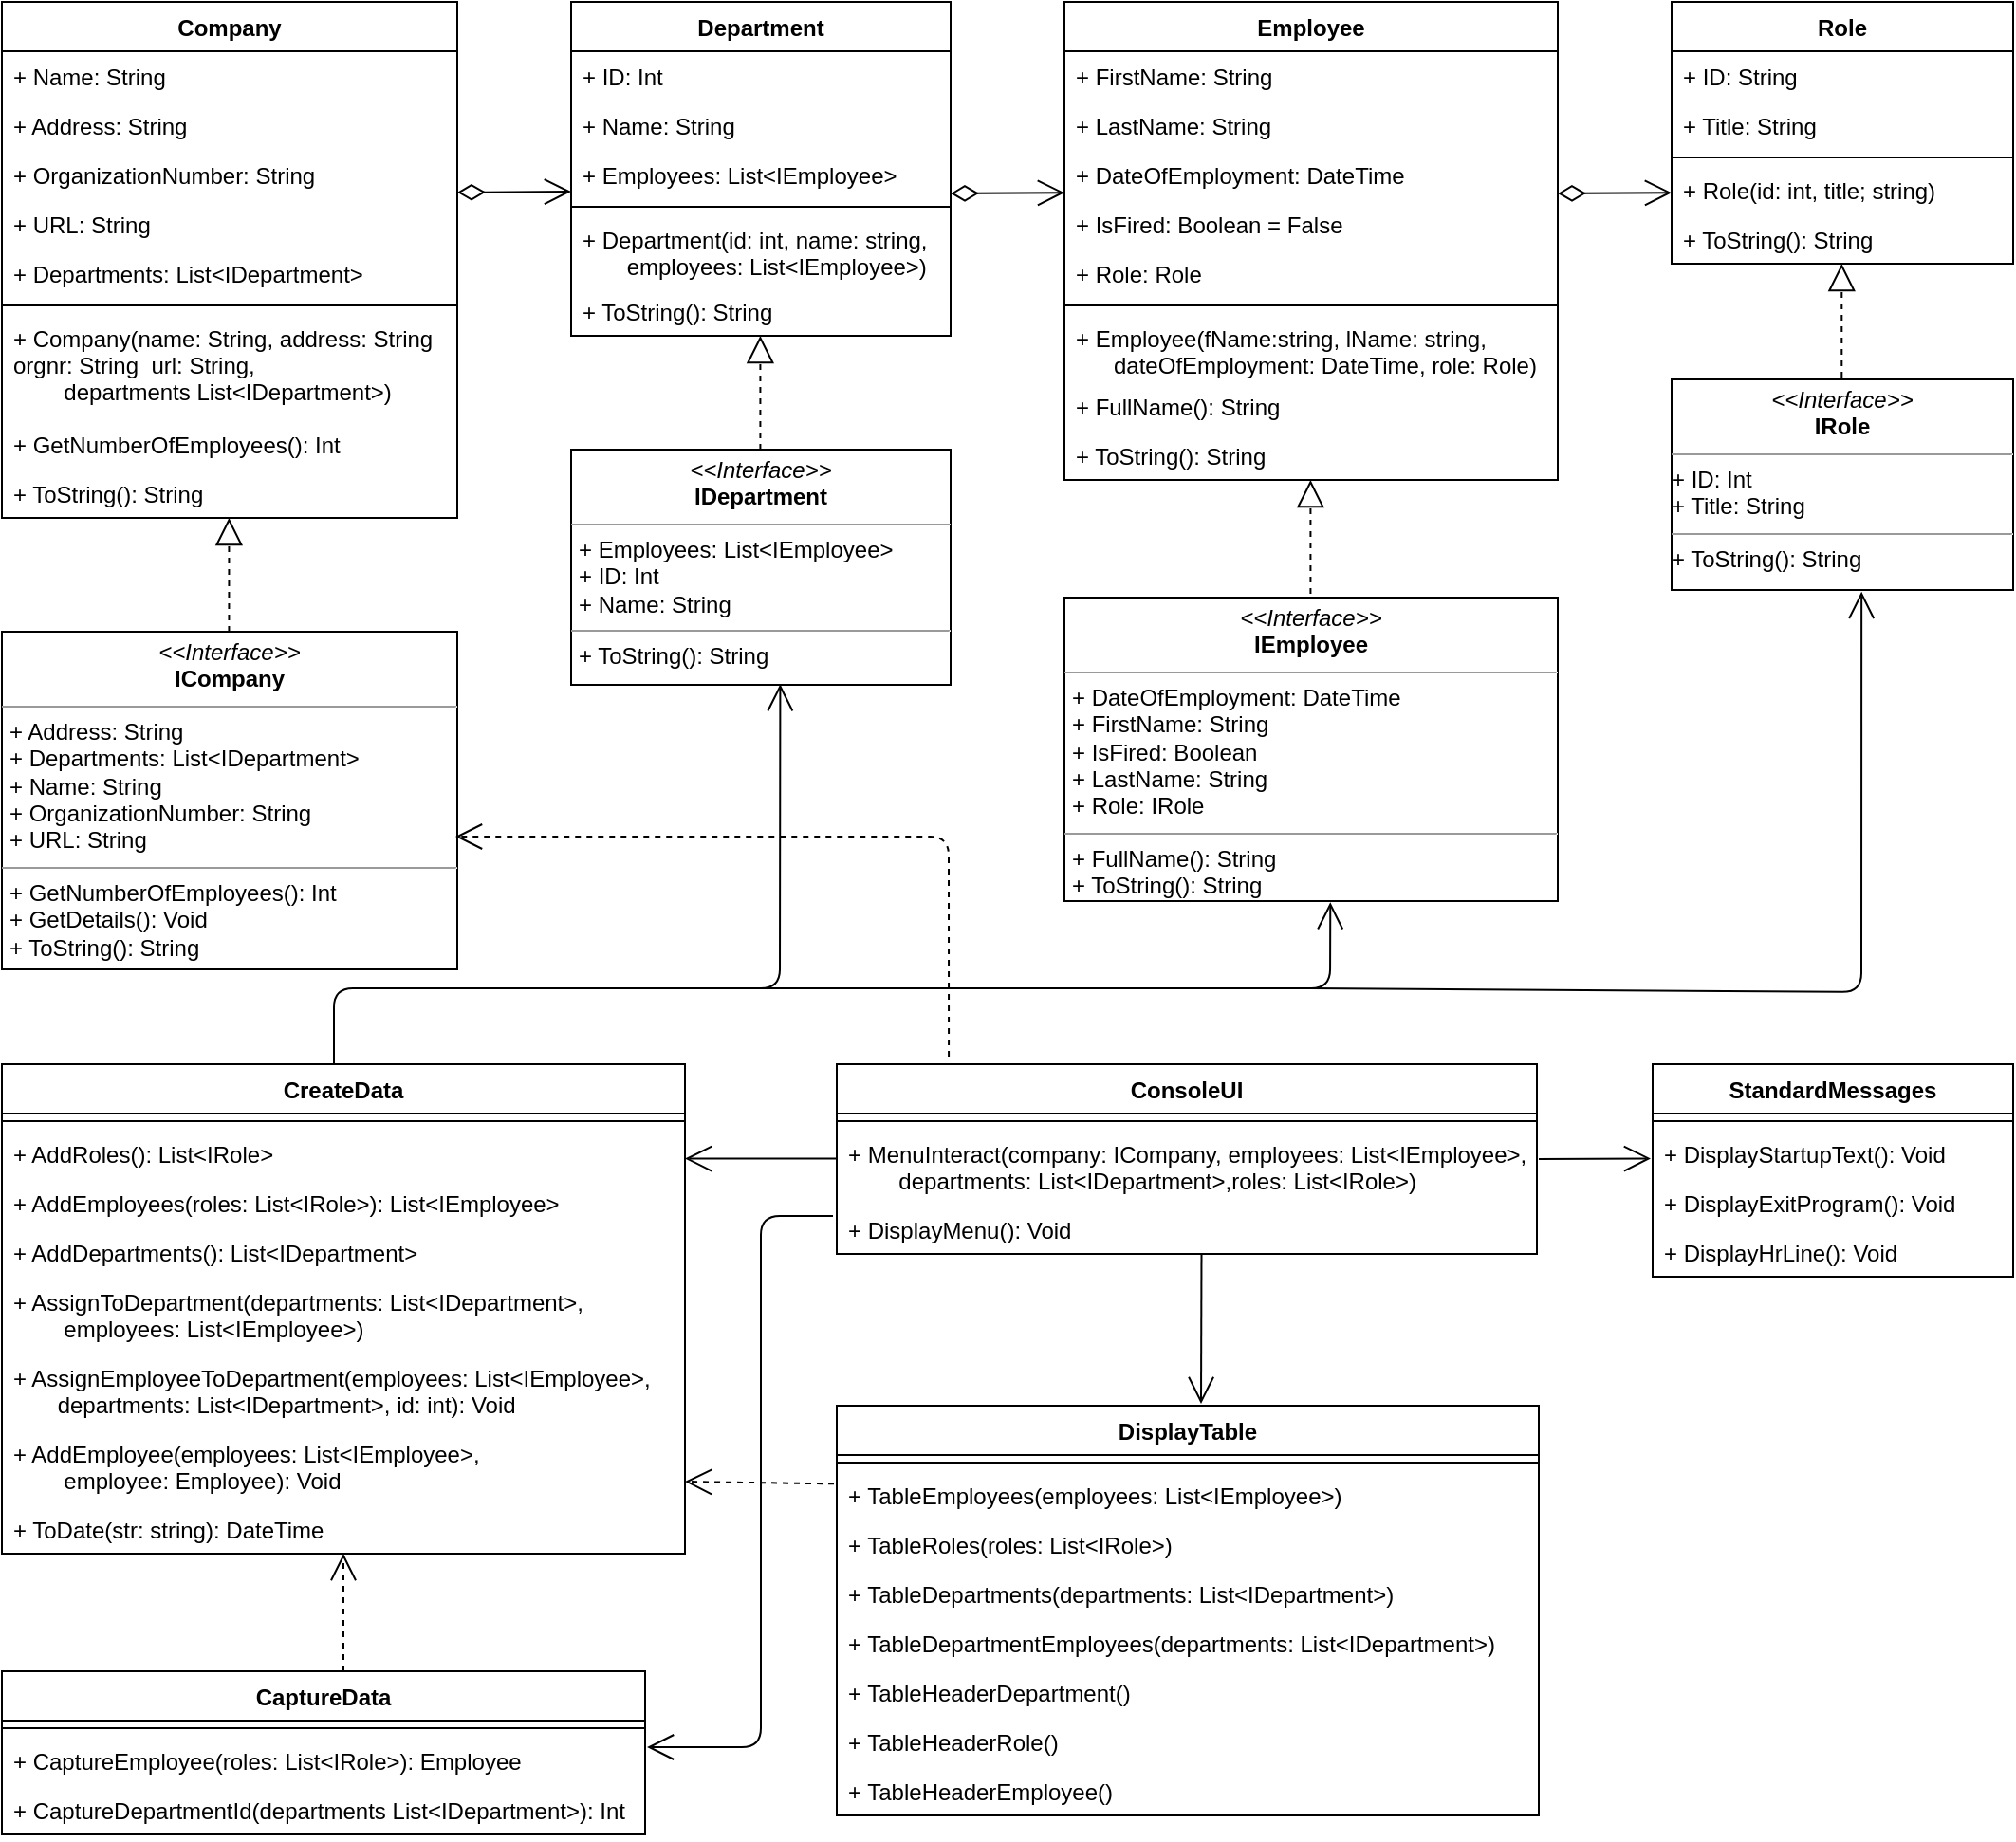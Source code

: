 <mxfile version="15.2.7" type="device"><diagram id="iJiHooxQ-oz1hIhevUaH" name="Page-1"><mxGraphModel dx="1084" dy="1380" grid="1" gridSize="10" guides="1" tooltips="1" connect="1" arrows="1" fold="1" page="1" pageScale="1" pageWidth="827" pageHeight="1169" math="0" shadow="0"><root><mxCell id="0"/><mxCell id="1" parent="0"/><mxCell id="I_DvOhb7d0Lh7Mm7Guor-1" value="Employee" style="swimlane;fontStyle=1;align=center;verticalAlign=top;childLayout=stackLayout;horizontal=1;startSize=26;horizontalStack=0;resizeParent=1;resizeParentMax=0;resizeLast=0;collapsible=1;marginBottom=0;" parent="1" vertex="1"><mxGeometry x="600" y="40" width="260" height="252" as="geometry"/></mxCell><mxCell id="I_DvOhb7d0Lh7Mm7Guor-27" value="+ FirstName: String" style="text;strokeColor=none;fillColor=none;align=left;verticalAlign=top;spacingLeft=4;spacingRight=4;overflow=hidden;rotatable=0;points=[[0,0.5],[1,0.5]];portConstraint=eastwest;" parent="I_DvOhb7d0Lh7Mm7Guor-1" vertex="1"><mxGeometry y="26" width="260" height="26" as="geometry"/></mxCell><mxCell id="I_DvOhb7d0Lh7Mm7Guor-48" value="+ LastName: String" style="text;strokeColor=none;fillColor=none;align=left;verticalAlign=top;spacingLeft=4;spacingRight=4;overflow=hidden;rotatable=0;points=[[0,0.5],[1,0.5]];portConstraint=eastwest;" parent="I_DvOhb7d0Lh7Mm7Guor-1" vertex="1"><mxGeometry y="52" width="260" height="26" as="geometry"/></mxCell><mxCell id="I_DvOhb7d0Lh7Mm7Guor-54" value="+ DateOfEmployment: DateTime" style="text;strokeColor=none;fillColor=none;align=left;verticalAlign=top;spacingLeft=4;spacingRight=4;overflow=hidden;rotatable=0;points=[[0,0.5],[1,0.5]];portConstraint=eastwest;" parent="I_DvOhb7d0Lh7Mm7Guor-1" vertex="1"><mxGeometry y="78" width="260" height="26" as="geometry"/></mxCell><mxCell id="I_DvOhb7d0Lh7Mm7Guor-28" value="+ IsFired: Boolean = False" style="text;strokeColor=none;fillColor=none;align=left;verticalAlign=top;spacingLeft=4;spacingRight=4;overflow=hidden;rotatable=0;points=[[0,0.5],[1,0.5]];portConstraint=eastwest;" parent="I_DvOhb7d0Lh7Mm7Guor-1" vertex="1"><mxGeometry y="104" width="260" height="26" as="geometry"/></mxCell><mxCell id="Z-J2dvbDeJ1SSTfuHnfh-3" value="+ Role: Role" style="text;strokeColor=none;fillColor=none;align=left;verticalAlign=top;spacingLeft=4;spacingRight=4;overflow=hidden;rotatable=0;points=[[0,0.5],[1,0.5]];portConstraint=eastwest;" parent="I_DvOhb7d0Lh7Mm7Guor-1" vertex="1"><mxGeometry y="130" width="260" height="26" as="geometry"/></mxCell><mxCell id="I_DvOhb7d0Lh7Mm7Guor-3" value="" style="line;strokeWidth=1;fillColor=none;align=left;verticalAlign=middle;spacingTop=-1;spacingLeft=3;spacingRight=3;rotatable=0;labelPosition=right;points=[];portConstraint=eastwest;" parent="I_DvOhb7d0Lh7Mm7Guor-1" vertex="1"><mxGeometry y="156" width="260" height="8" as="geometry"/></mxCell><mxCell id="Z-J2dvbDeJ1SSTfuHnfh-6" value="+ Employee(fName:string, lName: string, &#10;      dateOfEmployment: DateTime, role: Role)" style="text;strokeColor=none;fillColor=none;align=left;verticalAlign=top;spacingLeft=4;spacingRight=4;overflow=hidden;rotatable=0;points=[[0,0.5],[1,0.5]];portConstraint=eastwest;" parent="I_DvOhb7d0Lh7Mm7Guor-1" vertex="1"><mxGeometry y="164" width="260" height="36" as="geometry"/></mxCell><mxCell id="I_DvOhb7d0Lh7Mm7Guor-4" value="+ FullName(): String" style="text;strokeColor=none;fillColor=none;align=left;verticalAlign=top;spacingLeft=4;spacingRight=4;overflow=hidden;rotatable=0;points=[[0,0.5],[1,0.5]];portConstraint=eastwest;" parent="I_DvOhb7d0Lh7Mm7Guor-1" vertex="1"><mxGeometry y="200" width="260" height="26" as="geometry"/></mxCell><mxCell id="Z-J2dvbDeJ1SSTfuHnfh-5" value="+ ToString(): String" style="text;strokeColor=none;fillColor=none;align=left;verticalAlign=top;spacingLeft=4;spacingRight=4;overflow=hidden;rotatable=0;points=[[0,0.5],[1,0.5]];portConstraint=eastwest;" parent="I_DvOhb7d0Lh7Mm7Guor-1" vertex="1"><mxGeometry y="226" width="260" height="26" as="geometry"/></mxCell><mxCell id="I_DvOhb7d0Lh7Mm7Guor-5" value="Department&#10;" style="swimlane;fontStyle=1;align=center;verticalAlign=top;childLayout=stackLayout;horizontal=1;startSize=26;horizontalStack=0;resizeParent=1;resizeParentMax=0;resizeLast=0;collapsible=1;marginBottom=0;" parent="1" vertex="1"><mxGeometry x="340" y="40" width="200" height="176" as="geometry"/></mxCell><mxCell id="I_DvOhb7d0Lh7Mm7Guor-20" value="+ ID: Int" style="text;strokeColor=none;fillColor=none;align=left;verticalAlign=top;spacingLeft=4;spacingRight=4;overflow=hidden;rotatable=0;points=[[0,0.5],[1,0.5]];portConstraint=eastwest;" parent="I_DvOhb7d0Lh7Mm7Guor-5" vertex="1"><mxGeometry y="26" width="200" height="26" as="geometry"/></mxCell><mxCell id="I_DvOhb7d0Lh7Mm7Guor-21" value="+ Name: String" style="text;strokeColor=none;fillColor=none;align=left;verticalAlign=top;spacingLeft=4;spacingRight=4;overflow=hidden;rotatable=0;points=[[0,0.5],[1,0.5]];portConstraint=eastwest;" parent="I_DvOhb7d0Lh7Mm7Guor-5" vertex="1"><mxGeometry y="52" width="200" height="26" as="geometry"/></mxCell><mxCell id="Z-J2dvbDeJ1SSTfuHnfh-9" value="+ Employees: List&lt;IEmployee&gt;" style="text;strokeColor=none;fillColor=none;align=left;verticalAlign=top;spacingLeft=4;spacingRight=4;overflow=hidden;rotatable=0;points=[[0,0.5],[1,0.5]];portConstraint=eastwest;" parent="I_DvOhb7d0Lh7Mm7Guor-5" vertex="1"><mxGeometry y="78" width="200" height="26" as="geometry"/></mxCell><mxCell id="I_DvOhb7d0Lh7Mm7Guor-7" value="" style="line;strokeWidth=1;fillColor=none;align=left;verticalAlign=middle;spacingTop=-1;spacingLeft=3;spacingRight=3;rotatable=0;labelPosition=right;points=[];portConstraint=eastwest;" parent="I_DvOhb7d0Lh7Mm7Guor-5" vertex="1"><mxGeometry y="104" width="200" height="8" as="geometry"/></mxCell><mxCell id="Z-J2dvbDeJ1SSTfuHnfh-10" value="+ Department(id: int, name: string, &#10;       employees: List&lt;IEmployee&gt;)" style="text;strokeColor=none;fillColor=none;align=left;verticalAlign=top;spacingLeft=4;spacingRight=4;overflow=hidden;rotatable=0;points=[[0,0.5],[1,0.5]];portConstraint=eastwest;" parent="I_DvOhb7d0Lh7Mm7Guor-5" vertex="1"><mxGeometry y="112" width="200" height="38" as="geometry"/></mxCell><mxCell id="Z-J2dvbDeJ1SSTfuHnfh-11" value="+ ToString(): String" style="text;strokeColor=none;fillColor=none;align=left;verticalAlign=top;spacingLeft=4;spacingRight=4;overflow=hidden;rotatable=0;points=[[0,0.5],[1,0.5]];portConstraint=eastwest;" parent="I_DvOhb7d0Lh7Mm7Guor-5" vertex="1"><mxGeometry y="150" width="200" height="26" as="geometry"/></mxCell><mxCell id="I_DvOhb7d0Lh7Mm7Guor-29" value="Role" style="swimlane;fontStyle=1;align=center;verticalAlign=top;childLayout=stackLayout;horizontal=1;startSize=26;horizontalStack=0;resizeParent=1;resizeParentMax=0;resizeLast=0;collapsible=1;marginBottom=0;" parent="1" vertex="1"><mxGeometry x="920" y="40" width="180" height="138" as="geometry"/></mxCell><mxCell id="I_DvOhb7d0Lh7Mm7Guor-33" value="+ ID: String" style="text;strokeColor=none;fillColor=none;align=left;verticalAlign=top;spacingLeft=4;spacingRight=4;overflow=hidden;rotatable=0;points=[[0,0.5],[1,0.5]];portConstraint=eastwest;" parent="I_DvOhb7d0Lh7Mm7Guor-29" vertex="1"><mxGeometry y="26" width="180" height="26" as="geometry"/></mxCell><mxCell id="I_DvOhb7d0Lh7Mm7Guor-34" value="+ Title: String" style="text;strokeColor=none;fillColor=none;align=left;verticalAlign=top;spacingLeft=4;spacingRight=4;overflow=hidden;rotatable=0;points=[[0,0.5],[1,0.5]];portConstraint=eastwest;" parent="I_DvOhb7d0Lh7Mm7Guor-29" vertex="1"><mxGeometry y="52" width="180" height="26" as="geometry"/></mxCell><mxCell id="I_DvOhb7d0Lh7Mm7Guor-31" value="" style="line;strokeWidth=1;fillColor=none;align=left;verticalAlign=middle;spacingTop=-1;spacingLeft=3;spacingRight=3;rotatable=0;labelPosition=right;points=[];portConstraint=eastwest;" parent="I_DvOhb7d0Lh7Mm7Guor-29" vertex="1"><mxGeometry y="78" width="180" height="8" as="geometry"/></mxCell><mxCell id="I_DvOhb7d0Lh7Mm7Guor-32" value="+ Role(id: int, title; string)" style="text;strokeColor=none;fillColor=none;align=left;verticalAlign=top;spacingLeft=4;spacingRight=4;overflow=hidden;rotatable=0;points=[[0,0.5],[1,0.5]];portConstraint=eastwest;" parent="I_DvOhb7d0Lh7Mm7Guor-29" vertex="1"><mxGeometry y="86" width="180" height="26" as="geometry"/></mxCell><mxCell id="Z-J2dvbDeJ1SSTfuHnfh-34" value="+ ToString(): String" style="text;strokeColor=none;fillColor=none;align=left;verticalAlign=top;spacingLeft=4;spacingRight=4;overflow=hidden;rotatable=0;points=[[0,0.5],[1,0.5]];portConstraint=eastwest;" parent="I_DvOhb7d0Lh7Mm7Guor-29" vertex="1"><mxGeometry y="112" width="180" height="26" as="geometry"/></mxCell><mxCell id="I_DvOhb7d0Lh7Mm7Guor-35" value="StandardMessages" style="swimlane;fontStyle=1;align=center;verticalAlign=top;childLayout=stackLayout;horizontal=1;startSize=26;horizontalStack=0;resizeParent=1;resizeParentMax=0;resizeLast=0;collapsible=1;marginBottom=0;" parent="1" vertex="1"><mxGeometry x="910" y="600" width="190" height="112" as="geometry"/></mxCell><mxCell id="I_DvOhb7d0Lh7Mm7Guor-37" value="" style="line;strokeWidth=1;fillColor=none;align=left;verticalAlign=middle;spacingTop=-1;spacingLeft=3;spacingRight=3;rotatable=0;labelPosition=right;points=[];portConstraint=eastwest;" parent="I_DvOhb7d0Lh7Mm7Guor-35" vertex="1"><mxGeometry y="26" width="190" height="8" as="geometry"/></mxCell><mxCell id="I_DvOhb7d0Lh7Mm7Guor-38" value="+ DisplayStartupText(): Void" style="text;strokeColor=none;fillColor=none;align=left;verticalAlign=top;spacingLeft=4;spacingRight=4;overflow=hidden;rotatable=0;points=[[0,0.5],[1,0.5]];portConstraint=eastwest;" parent="I_DvOhb7d0Lh7Mm7Guor-35" vertex="1"><mxGeometry y="34" width="190" height="26" as="geometry"/></mxCell><mxCell id="Z-J2dvbDeJ1SSTfuHnfh-27" value="+ DisplayExitProgram(): Void" style="text;strokeColor=none;fillColor=none;align=left;verticalAlign=top;spacingLeft=4;spacingRight=4;overflow=hidden;rotatable=0;points=[[0,0.5],[1,0.5]];portConstraint=eastwest;" parent="I_DvOhb7d0Lh7Mm7Guor-35" vertex="1"><mxGeometry y="60" width="190" height="26" as="geometry"/></mxCell><mxCell id="Z-J2dvbDeJ1SSTfuHnfh-28" value="+ DisplayHrLine(): Void" style="text;strokeColor=none;fillColor=none;align=left;verticalAlign=top;spacingLeft=4;spacingRight=4;overflow=hidden;rotatable=0;points=[[0,0.5],[1,0.5]];portConstraint=eastwest;" parent="I_DvOhb7d0Lh7Mm7Guor-35" vertex="1"><mxGeometry y="86" width="190" height="26" as="geometry"/></mxCell><mxCell id="O3MJyxwNwP9tG67ijSce-1" value="ConsoleUI" style="swimlane;fontStyle=1;align=center;verticalAlign=top;childLayout=stackLayout;horizontal=1;startSize=26;horizontalStack=0;resizeParent=1;resizeParentMax=0;resizeLast=0;collapsible=1;marginBottom=0;" parent="1" vertex="1"><mxGeometry x="480" y="600" width="369" height="100" as="geometry"/></mxCell><mxCell id="O3MJyxwNwP9tG67ijSce-3" value="" style="line;strokeWidth=1;fillColor=none;align=left;verticalAlign=middle;spacingTop=-1;spacingLeft=3;spacingRight=3;rotatable=0;labelPosition=right;points=[];portConstraint=eastwest;" parent="O3MJyxwNwP9tG67ijSce-1" vertex="1"><mxGeometry y="26" width="369" height="8" as="geometry"/></mxCell><mxCell id="O3MJyxwNwP9tG67ijSce-5" value="+ MenuInteract(company: ICompany, employees: List&lt;IEmployee&gt;,&#10;        departments: List&lt;IDepartment&gt;,roles: List&lt;IRole&gt;)" style="text;strokeColor=none;fillColor=none;align=left;verticalAlign=top;spacingLeft=4;spacingRight=4;overflow=hidden;rotatable=0;points=[[0,0.5],[1,0.5]];portConstraint=eastwest;" parent="O3MJyxwNwP9tG67ijSce-1" vertex="1"><mxGeometry y="34" width="369" height="40" as="geometry"/></mxCell><mxCell id="O3MJyxwNwP9tG67ijSce-4" value="+ DisplayMenu(): Void" style="text;strokeColor=none;fillColor=none;align=left;verticalAlign=top;spacingLeft=4;spacingRight=4;overflow=hidden;rotatable=0;points=[[0,0.5],[1,0.5]];portConstraint=eastwest;" parent="O3MJyxwNwP9tG67ijSce-1" vertex="1"><mxGeometry y="74" width="369" height="26" as="geometry"/></mxCell><mxCell id="O3MJyxwNwP9tG67ijSce-6" value="CreateData" style="swimlane;fontStyle=1;align=center;verticalAlign=top;childLayout=stackLayout;horizontal=1;startSize=26;horizontalStack=0;resizeParent=1;resizeParentMax=0;resizeLast=0;collapsible=1;marginBottom=0;" parent="1" vertex="1"><mxGeometry x="40" y="600" width="360" height="258" as="geometry"/></mxCell><mxCell id="O3MJyxwNwP9tG67ijSce-8" value="" style="line;strokeWidth=1;fillColor=none;align=left;verticalAlign=middle;spacingTop=-1;spacingLeft=3;spacingRight=3;rotatable=0;labelPosition=right;points=[];portConstraint=eastwest;" parent="O3MJyxwNwP9tG67ijSce-6" vertex="1"><mxGeometry y="26" width="360" height="8" as="geometry"/></mxCell><mxCell id="O3MJyxwNwP9tG67ijSce-10" value="+ AddRoles(): List&lt;IRole&gt;" style="text;strokeColor=none;fillColor=none;align=left;verticalAlign=top;spacingLeft=4;spacingRight=4;overflow=hidden;rotatable=0;points=[[0,0.5],[1,0.5]];portConstraint=eastwest;" parent="O3MJyxwNwP9tG67ijSce-6" vertex="1"><mxGeometry y="34" width="360" height="26" as="geometry"/></mxCell><mxCell id="O3MJyxwNwP9tG67ijSce-11" value="+ AddEmployees(roles: List&lt;IRole&gt;): List&lt;IEmployee&gt;" style="text;strokeColor=none;fillColor=none;align=left;verticalAlign=top;spacingLeft=4;spacingRight=4;overflow=hidden;rotatable=0;points=[[0,0.5],[1,0.5]];portConstraint=eastwest;" parent="O3MJyxwNwP9tG67ijSce-6" vertex="1"><mxGeometry y="60" width="360" height="26" as="geometry"/></mxCell><mxCell id="O3MJyxwNwP9tG67ijSce-12" value="+ AddDepartments(): List&lt;IDepartment&gt;" style="text;strokeColor=none;fillColor=none;align=left;verticalAlign=top;spacingLeft=4;spacingRight=4;overflow=hidden;rotatable=0;points=[[0,0.5],[1,0.5]];portConstraint=eastwest;" parent="O3MJyxwNwP9tG67ijSce-6" vertex="1"><mxGeometry y="86" width="360" height="26" as="geometry"/></mxCell><mxCell id="O3MJyxwNwP9tG67ijSce-18" value="+ AssignToDepartment(departments: List&lt;IDepartment&gt;,&#10;        employees: List&lt;IEmployee&gt;)&#10;&#10;" style="text;strokeColor=none;fillColor=none;align=left;verticalAlign=top;spacingLeft=4;spacingRight=4;overflow=hidden;rotatable=0;points=[[0,0.5],[1,0.5]];portConstraint=eastwest;" parent="O3MJyxwNwP9tG67ijSce-6" vertex="1"><mxGeometry y="112" width="360" height="40" as="geometry"/></mxCell><mxCell id="Z-J2dvbDeJ1SSTfuHnfh-30" value="+ AssignEmployeeToDepartment(employees: List&lt;IEmployee&gt;,&#10;       departments: List&lt;IDepartment&gt;, id: int): Void&#10;" style="text;strokeColor=none;fillColor=none;align=left;verticalAlign=top;spacingLeft=4;spacingRight=4;overflow=hidden;rotatable=0;points=[[0,0.5],[1,0.5]];portConstraint=eastwest;" parent="O3MJyxwNwP9tG67ijSce-6" vertex="1"><mxGeometry y="152" width="360" height="40" as="geometry"/></mxCell><mxCell id="O3MJyxwNwP9tG67ijSce-9" value="+ AddEmployee(employees: List&lt;IEmployee&gt;, &#10;        employee: Employee): Void" style="text;strokeColor=none;fillColor=none;align=left;verticalAlign=top;spacingLeft=4;spacingRight=4;overflow=hidden;rotatable=0;points=[[0,0.5],[1,0.5]];portConstraint=eastwest;" parent="O3MJyxwNwP9tG67ijSce-6" vertex="1"><mxGeometry y="192" width="360" height="40" as="geometry"/></mxCell><mxCell id="Z-J2dvbDeJ1SSTfuHnfh-32" value="+ ToDate(str: string): DateTime" style="text;strokeColor=none;fillColor=none;align=left;verticalAlign=top;spacingLeft=4;spacingRight=4;overflow=hidden;rotatable=0;points=[[0,0.5],[1,0.5]];portConstraint=eastwest;" parent="O3MJyxwNwP9tG67ijSce-6" vertex="1"><mxGeometry y="232" width="360" height="26" as="geometry"/></mxCell><mxCell id="O3MJyxwNwP9tG67ijSce-13" value="DisplayTable" style="swimlane;fontStyle=1;align=center;verticalAlign=top;childLayout=stackLayout;horizontal=1;startSize=26;horizontalStack=0;resizeParent=1;resizeParentMax=0;resizeLast=0;collapsible=1;marginBottom=0;" parent="1" vertex="1"><mxGeometry x="480" y="780" width="370" height="216" as="geometry"/></mxCell><mxCell id="O3MJyxwNwP9tG67ijSce-15" value="" style="line;strokeWidth=1;fillColor=none;align=left;verticalAlign=middle;spacingTop=-1;spacingLeft=3;spacingRight=3;rotatable=0;labelPosition=right;points=[];portConstraint=eastwest;" parent="O3MJyxwNwP9tG67ijSce-13" vertex="1"><mxGeometry y="26" width="370" height="8" as="geometry"/></mxCell><mxCell id="O3MJyxwNwP9tG67ijSce-17" value="+ TableEmployees(employees: List&lt;IEmployee&gt;)" style="text;strokeColor=none;fillColor=none;align=left;verticalAlign=top;spacingLeft=4;spacingRight=4;overflow=hidden;rotatable=0;points=[[0,0.5],[1,0.5]];portConstraint=eastwest;" parent="O3MJyxwNwP9tG67ijSce-13" vertex="1"><mxGeometry y="34" width="370" height="26" as="geometry"/></mxCell><mxCell id="O3MJyxwNwP9tG67ijSce-19" value="+ TableRoles(roles: List&lt;IRole&gt;)" style="text;strokeColor=none;fillColor=none;align=left;verticalAlign=top;spacingLeft=4;spacingRight=4;overflow=hidden;rotatable=0;points=[[0,0.5],[1,0.5]];portConstraint=eastwest;" parent="O3MJyxwNwP9tG67ijSce-13" vertex="1"><mxGeometry y="60" width="370" height="26" as="geometry"/></mxCell><mxCell id="O3MJyxwNwP9tG67ijSce-20" value="+ TableDepartments(departments: List&lt;IDepartment&gt;)" style="text;strokeColor=none;fillColor=none;align=left;verticalAlign=top;spacingLeft=4;spacingRight=4;overflow=hidden;rotatable=0;points=[[0,0.5],[1,0.5]];portConstraint=eastwest;" parent="O3MJyxwNwP9tG67ijSce-13" vertex="1"><mxGeometry y="86" width="370" height="26" as="geometry"/></mxCell><mxCell id="Z-J2dvbDeJ1SSTfuHnfh-23" value="+ TableDepartmentEmployees(departments: List&lt;IDepartment&gt;)" style="text;strokeColor=none;fillColor=none;align=left;verticalAlign=top;spacingLeft=4;spacingRight=4;overflow=hidden;rotatable=0;points=[[0,0.5],[1,0.5]];portConstraint=eastwest;" parent="O3MJyxwNwP9tG67ijSce-13" vertex="1"><mxGeometry y="112" width="370" height="26" as="geometry"/></mxCell><mxCell id="Z-J2dvbDeJ1SSTfuHnfh-25" value="+ TableHeaderDepartment()" style="text;strokeColor=none;fillColor=none;align=left;verticalAlign=top;spacingLeft=4;spacingRight=4;overflow=hidden;rotatable=0;points=[[0,0.5],[1,0.5]];portConstraint=eastwest;" parent="O3MJyxwNwP9tG67ijSce-13" vertex="1"><mxGeometry y="138" width="370" height="26" as="geometry"/></mxCell><mxCell id="Z-J2dvbDeJ1SSTfuHnfh-24" value="+ TableHeaderRole()" style="text;strokeColor=none;fillColor=none;align=left;verticalAlign=top;spacingLeft=4;spacingRight=4;overflow=hidden;rotatable=0;points=[[0,0.5],[1,0.5]];portConstraint=eastwest;" parent="O3MJyxwNwP9tG67ijSce-13" vertex="1"><mxGeometry y="164" width="370" height="26" as="geometry"/></mxCell><mxCell id="O3MJyxwNwP9tG67ijSce-16" value="+ TableHeaderEmployee()" style="text;strokeColor=none;fillColor=none;align=left;verticalAlign=top;spacingLeft=4;spacingRight=4;overflow=hidden;rotatable=0;points=[[0,0.5],[1,0.5]];portConstraint=eastwest;" parent="O3MJyxwNwP9tG67ijSce-13" vertex="1"><mxGeometry y="190" width="370" height="26" as="geometry"/></mxCell><mxCell id="O3MJyxwNwP9tG67ijSce-23" value="CaptureData" style="swimlane;fontStyle=1;align=center;verticalAlign=top;childLayout=stackLayout;horizontal=1;startSize=26;horizontalStack=0;resizeParent=1;resizeParentMax=0;resizeLast=0;collapsible=1;marginBottom=0;" parent="1" vertex="1"><mxGeometry x="40" y="920" width="339" height="86" as="geometry"/></mxCell><mxCell id="O3MJyxwNwP9tG67ijSce-25" value="" style="line;strokeWidth=1;fillColor=none;align=left;verticalAlign=middle;spacingTop=-1;spacingLeft=3;spacingRight=3;rotatable=0;labelPosition=right;points=[];portConstraint=eastwest;" parent="O3MJyxwNwP9tG67ijSce-23" vertex="1"><mxGeometry y="26" width="339" height="8" as="geometry"/></mxCell><mxCell id="O3MJyxwNwP9tG67ijSce-26" value="+ CaptureEmployee(roles: List&lt;IRole&gt;): Employee" style="text;strokeColor=none;fillColor=none;align=left;verticalAlign=top;spacingLeft=4;spacingRight=4;overflow=hidden;rotatable=0;points=[[0,0.5],[1,0.5]];portConstraint=eastwest;" parent="O3MJyxwNwP9tG67ijSce-23" vertex="1"><mxGeometry y="34" width="339" height="26" as="geometry"/></mxCell><mxCell id="O3MJyxwNwP9tG67ijSce-29" value="+ CaptureDepartmentId(departments List&lt;IDepartment&gt;): Int" style="text;strokeColor=none;fillColor=none;align=left;verticalAlign=top;spacingLeft=4;spacingRight=4;overflow=hidden;rotatable=0;points=[[0,0.5],[1,0.5]];portConstraint=eastwest;" parent="O3MJyxwNwP9tG67ijSce-23" vertex="1"><mxGeometry y="60" width="339" height="26" as="geometry"/></mxCell><mxCell id="Z-J2dvbDeJ1SSTfuHnfh-37" value="" style="endArrow=open;html=1;startArrow=diamondThin;startFill=0;strokeWidth=1;endSize=12;startSize=12;endFill=0;" parent="1" edge="1"><mxGeometry width="50" height="50" relative="1" as="geometry"><mxPoint x="540" y="141" as="sourcePoint"/><mxPoint x="600" y="140.58" as="targetPoint"/></mxGeometry></mxCell><mxCell id="Z-J2dvbDeJ1SSTfuHnfh-49" value="" style="endArrow=open;endFill=0;endSize=12;html=1;entryX=1.003;entryY=0.231;entryDx=0;entryDy=0;entryPerimeter=0;" parent="1" target="O3MJyxwNwP9tG67ijSce-26" edge="1"><mxGeometry width="160" relative="1" as="geometry"><mxPoint x="478" y="680" as="sourcePoint"/><mxPoint x="427" y="960" as="targetPoint"/><Array as="points"><mxPoint x="440" y="680"/><mxPoint x="440" y="960"/></Array></mxGeometry></mxCell><mxCell id="Z-J2dvbDeJ1SSTfuHnfh-18" value="" style="endArrow=open;html=1;startArrow=diamondThin;startFill=0;strokeWidth=1;endSize=12;startSize=12;endFill=0;entryX=0;entryY=0.846;entryDx=0;entryDy=0;entryPerimeter=0;" parent="1" target="Z-J2dvbDeJ1SSTfuHnfh-9" edge="1"><mxGeometry width="50" height="50" relative="1" as="geometry"><mxPoint x="280" y="140.41" as="sourcePoint"/><mxPoint x="320" y="140" as="targetPoint"/></mxGeometry></mxCell><mxCell id="9e8dpLW64dKt-voAxynq-5" value="Company" style="swimlane;fontStyle=1;align=center;verticalAlign=top;childLayout=stackLayout;horizontal=1;startSize=26;horizontalStack=0;resizeParent=1;resizeParentMax=0;resizeLast=0;collapsible=1;marginBottom=0;" parent="1" vertex="1"><mxGeometry x="40" y="40" width="240" height="272" as="geometry"/></mxCell><mxCell id="9e8dpLW64dKt-voAxynq-6" value="+ Name: String&#10;" style="text;strokeColor=none;fillColor=none;align=left;verticalAlign=top;spacingLeft=4;spacingRight=4;overflow=hidden;rotatable=0;points=[[0,0.5],[1,0.5]];portConstraint=eastwest;" parent="9e8dpLW64dKt-voAxynq-5" vertex="1"><mxGeometry y="26" width="240" height="26" as="geometry"/></mxCell><mxCell id="9e8dpLW64dKt-voAxynq-7" value="+ Address: String" style="text;strokeColor=none;fillColor=none;align=left;verticalAlign=top;spacingLeft=4;spacingRight=4;overflow=hidden;rotatable=0;points=[[0,0.5],[1,0.5]];portConstraint=eastwest;" parent="9e8dpLW64dKt-voAxynq-5" vertex="1"><mxGeometry y="52" width="240" height="26" as="geometry"/></mxCell><mxCell id="9e8dpLW64dKt-voAxynq-8" value="+ OrganizationNumber: String" style="text;strokeColor=none;fillColor=none;align=left;verticalAlign=top;spacingLeft=4;spacingRight=4;overflow=hidden;rotatable=0;points=[[0,0.5],[1,0.5]];portConstraint=eastwest;" parent="9e8dpLW64dKt-voAxynq-5" vertex="1"><mxGeometry y="78" width="240" height="26" as="geometry"/></mxCell><mxCell id="9e8dpLW64dKt-voAxynq-9" value="+ URL: String" style="text;strokeColor=none;fillColor=none;align=left;verticalAlign=top;spacingLeft=4;spacingRight=4;overflow=hidden;rotatable=0;points=[[0,0.5],[1,0.5]];portConstraint=eastwest;" parent="9e8dpLW64dKt-voAxynq-5" vertex="1"><mxGeometry y="104" width="240" height="26" as="geometry"/></mxCell><mxCell id="9e8dpLW64dKt-voAxynq-10" value="+ Departments: List&lt;IDepartment&gt;" style="text;strokeColor=none;fillColor=none;align=left;verticalAlign=top;spacingLeft=4;spacingRight=4;overflow=hidden;rotatable=0;points=[[0,0.5],[1,0.5]];portConstraint=eastwest;" parent="9e8dpLW64dKt-voAxynq-5" vertex="1"><mxGeometry y="130" width="240" height="26" as="geometry"/></mxCell><mxCell id="9e8dpLW64dKt-voAxynq-11" value="" style="line;strokeWidth=1;fillColor=none;align=left;verticalAlign=middle;spacingTop=-1;spacingLeft=3;spacingRight=3;rotatable=0;labelPosition=right;points=[];portConstraint=eastwest;" parent="9e8dpLW64dKt-voAxynq-5" vertex="1"><mxGeometry y="156" width="240" height="8" as="geometry"/></mxCell><mxCell id="9e8dpLW64dKt-voAxynq-12" value="+ Company(name: String, address: String&#10;        orgnr: String  url: String,&#10;         departments List&lt;IDepartment&gt;) " style="text;strokeColor=none;fillColor=none;align=left;verticalAlign=top;spacingLeft=4;spacingRight=4;overflow=hidden;rotatable=0;points=[[0,0.5],[1,0.5]];portConstraint=eastwest;" parent="9e8dpLW64dKt-voAxynq-5" vertex="1"><mxGeometry y="164" width="240" height="56" as="geometry"/></mxCell><mxCell id="9e8dpLW64dKt-voAxynq-13" value="+ GetNumberOfEmployees(): Int" style="text;strokeColor=none;fillColor=none;align=left;verticalAlign=top;spacingLeft=4;spacingRight=4;overflow=hidden;rotatable=0;points=[[0,0.5],[1,0.5]];portConstraint=eastwest;" parent="9e8dpLW64dKt-voAxynq-5" vertex="1"><mxGeometry y="220" width="240" height="26" as="geometry"/></mxCell><mxCell id="9e8dpLW64dKt-voAxynq-15" value="+ ToString(): String" style="text;strokeColor=none;fillColor=none;align=left;verticalAlign=top;spacingLeft=4;spacingRight=4;overflow=hidden;rotatable=0;points=[[0,0.5],[1,0.5]];portConstraint=eastwest;" parent="9e8dpLW64dKt-voAxynq-5" vertex="1"><mxGeometry y="246" width="240" height="26" as="geometry"/></mxCell><mxCell id="9e8dpLW64dKt-voAxynq-19" value="&lt;p style=&quot;margin: 0px ; margin-top: 4px ; text-align: center&quot;&gt;&lt;i&gt;&amp;lt;&amp;lt;Interface&amp;gt;&amp;gt;&lt;/i&gt;&lt;br&gt;&lt;b&gt;ICompany&lt;/b&gt;&lt;/p&gt;&lt;hr size=&quot;1&quot;&gt;&lt;p style=&quot;margin: 0px ; margin-left: 4px&quot;&gt;+ Address: String&lt;br&gt;+ Departments: List&amp;lt;IDepartment&amp;gt;&lt;/p&gt;&lt;p style=&quot;margin: 0px ; margin-left: 4px&quot;&gt;+ Name: String&lt;/p&gt;&lt;p style=&quot;margin: 0px ; margin-left: 4px&quot;&gt;+ OrganizationNumber: String&lt;/p&gt;&lt;p style=&quot;margin: 0px ; margin-left: 4px&quot;&gt;+ URL: String&lt;br&gt;&lt;/p&gt;&lt;hr size=&quot;1&quot;&gt;&lt;p style=&quot;margin: 0px ; margin-left: 4px&quot;&gt;+ GetNumberOfEmployees(): Int&lt;span&gt;&lt;br&gt;&lt;/span&gt;&lt;/p&gt;&lt;p style=&quot;margin: 0px ; margin-left: 4px&quot;&gt;+ GetDetails(): Void&lt;br&gt;&lt;/p&gt;&lt;p style=&quot;margin: 0px ; margin-left: 4px&quot;&gt;&lt;span&gt;+ ToString(): String&lt;/span&gt;&lt;br&gt;&lt;/p&gt;" style="verticalAlign=top;align=left;overflow=fill;fontSize=12;fontFamily=Helvetica;html=1;" parent="1" vertex="1"><mxGeometry x="40" y="372" width="240" height="178" as="geometry"/></mxCell><mxCell id="9e8dpLW64dKt-voAxynq-20" value="&lt;p style=&quot;margin: 0px ; margin-top: 4px ; text-align: center&quot;&gt;&lt;i&gt;&amp;lt;&amp;lt;Interface&amp;gt;&amp;gt;&lt;/i&gt;&lt;br&gt;&lt;b&gt;IDepartment&lt;/b&gt;&lt;br&gt;&lt;/p&gt;&lt;hr size=&quot;1&quot;&gt;&lt;p style=&quot;margin: 0px ; margin-left: 4px&quot;&gt;+ Employees: List&amp;lt;IEmployee&amp;gt;&lt;br&gt;+ ID: Int&lt;/p&gt;&lt;p style=&quot;margin: 0px ; margin-left: 4px&quot;&gt;+ Name: String&lt;br&gt;&lt;/p&gt;&lt;hr size=&quot;1&quot;&gt;&lt;p style=&quot;margin: 0px ; margin-left: 4px&quot;&gt;&lt;span&gt;+ ToString(): String&lt;/span&gt;&lt;br&gt;&lt;/p&gt;" style="verticalAlign=top;align=left;overflow=fill;fontSize=12;fontFamily=Helvetica;html=1;" parent="1" vertex="1"><mxGeometry x="340" y="276" width="200" height="124" as="geometry"/></mxCell><mxCell id="9e8dpLW64dKt-voAxynq-22" value="&lt;p style=&quot;margin: 0px ; margin-top: 4px ; text-align: center&quot;&gt;&lt;i&gt;&amp;lt;&amp;lt;Interface&amp;gt;&amp;gt;&lt;/i&gt;&lt;br&gt;&lt;b&gt;IEmployee&lt;/b&gt;&lt;br&gt;&lt;/p&gt;&lt;hr size=&quot;1&quot;&gt;&lt;p style=&quot;margin: 0px ; margin-left: 4px&quot;&gt;+ DateOfEmployment: DateTime&lt;br&gt;+ FirstName: String&lt;br&gt;&lt;/p&gt;&lt;p style=&quot;margin: 0px ; margin-left: 4px&quot;&gt;+ IsFired: Boolean&lt;br&gt;&lt;/p&gt;&lt;p style=&quot;margin: 0px ; margin-left: 4px&quot;&gt;+ LastName: String&lt;br&gt;&lt;/p&gt;&lt;p style=&quot;margin: 0px ; margin-left: 4px&quot;&gt;+ Role: IRole&lt;br&gt;&lt;/p&gt;&lt;hr size=&quot;1&quot;&gt;&lt;p style=&quot;margin: 0px ; margin-left: 4px&quot;&gt;+ FullName(): String&lt;/p&gt;&lt;p style=&quot;margin: 0px ; margin-left: 4px&quot;&gt;&lt;span&gt;+ ToString(): String&lt;/span&gt;&lt;br&gt;&lt;/p&gt;" style="verticalAlign=top;align=left;overflow=fill;fontSize=12;fontFamily=Helvetica;html=1;" parent="1" vertex="1"><mxGeometry x="600" y="354" width="260" height="160" as="geometry"/></mxCell><mxCell id="9e8dpLW64dKt-voAxynq-24" value="&lt;p style=&quot;margin: 0px ; margin-top: 4px ; text-align: center&quot;&gt;&lt;i&gt;&amp;lt;&amp;lt;Interface&amp;gt;&amp;gt;&lt;/i&gt;&lt;br&gt;&lt;b&gt;IRole&lt;/b&gt;&lt;br&gt;&lt;/p&gt;&lt;hr size=&quot;1&quot;&gt;&lt;div&gt;+ ID: Int&lt;/div&gt;&lt;div&gt;+ Title: String&lt;br&gt;&lt;/div&gt;&lt;hr size=&quot;1&quot;&gt;&lt;p style=&quot;margin: 0px ; margin-left: 4px&quot;&gt;&lt;/p&gt;+ ToString(): String" style="verticalAlign=top;align=left;overflow=fill;fontSize=12;fontFamily=Helvetica;html=1;" parent="1" vertex="1"><mxGeometry x="920" y="239" width="180" height="111" as="geometry"/></mxCell><mxCell id="9e8dpLW64dKt-voAxynq-30" value="" style="endArrow=block;dashed=1;endFill=0;endSize=12;html=1;" parent="1" edge="1"><mxGeometry width="160" relative="1" as="geometry"><mxPoint x="1009.66" y="238" as="sourcePoint"/><mxPoint x="1009.66" y="178" as="targetPoint"/></mxGeometry></mxCell><mxCell id="Tdp4J-3kLdHyA3gfGEW1-1" value="" style="endArrow=open;endFill=0;endSize=12;html=1;" parent="1" edge="1"><mxGeometry width="160" relative="1" as="geometry"><mxPoint x="850" y="650" as="sourcePoint"/><mxPoint x="909" y="649.71" as="targetPoint"/><Array as="points"/></mxGeometry></mxCell><mxCell id="Tdp4J-3kLdHyA3gfGEW1-2" value="" style="endArrow=open;endFill=0;endSize=12;html=1;exitX=0.521;exitY=1;exitDx=0;exitDy=0;exitPerimeter=0;" parent="1" source="O3MJyxwNwP9tG67ijSce-4" edge="1"><mxGeometry width="160" relative="1" as="geometry"><mxPoint x="672" y="720" as="sourcePoint"/><mxPoint x="672" y="779" as="targetPoint"/><Array as="points"/></mxGeometry></mxCell><mxCell id="Tdp4J-3kLdHyA3gfGEW1-3" value="" style="endArrow=open;endFill=0;endSize=12;html=1;dashed=1;exitX=0.16;exitY=-0.04;exitDx=0;exitDy=0;exitPerimeter=0;" parent="1" source="O3MJyxwNwP9tG67ijSce-1" edge="1"><mxGeometry width="160" relative="1" as="geometry"><mxPoint x="550" y="487" as="sourcePoint"/><mxPoint x="279" y="480" as="targetPoint"/><Array as="points"><mxPoint x="539" y="480"/></Array></mxGeometry></mxCell><mxCell id="Tdp4J-3kLdHyA3gfGEW1-4" value="" style="endArrow=open;html=1;startArrow=diamondThin;startFill=0;strokeWidth=1;endSize=12;startSize=12;endFill=0;" parent="1" edge="1"><mxGeometry width="50" height="50" relative="1" as="geometry"><mxPoint x="860" y="141" as="sourcePoint"/><mxPoint x="920" y="140.58" as="targetPoint"/></mxGeometry></mxCell><mxCell id="Tdp4J-3kLdHyA3gfGEW1-5" value="" style="endArrow=block;dashed=1;endFill=0;endSize=12;html=1;" parent="1" edge="1"><mxGeometry width="160" relative="1" as="geometry"><mxPoint x="729.71" y="352" as="sourcePoint"/><mxPoint x="729.71" y="292" as="targetPoint"/></mxGeometry></mxCell><mxCell id="Tdp4J-3kLdHyA3gfGEW1-6" value="" style="endArrow=block;dashed=1;endFill=0;endSize=12;html=1;" parent="1" edge="1"><mxGeometry width="160" relative="1" as="geometry"><mxPoint x="439.71" y="276" as="sourcePoint"/><mxPoint x="439.71" y="216" as="targetPoint"/></mxGeometry></mxCell><mxCell id="Tdp4J-3kLdHyA3gfGEW1-7" value="" style="endArrow=block;dashed=1;endFill=0;endSize=12;html=1;" parent="1" edge="1"><mxGeometry width="160" relative="1" as="geometry"><mxPoint x="159.71" y="372" as="sourcePoint"/><mxPoint x="159.71" y="312" as="targetPoint"/></mxGeometry></mxCell><mxCell id="Z-J2dvbDeJ1SSTfuHnfh-51" value="" style="endArrow=open;endFill=0;endSize=12;html=1;dashed=1;" parent="1" edge="1"><mxGeometry width="160" relative="1" as="geometry"><mxPoint x="220" y="920" as="sourcePoint"/><mxPoint x="220" y="858" as="targetPoint"/><Array as="points"/></mxGeometry></mxCell><mxCell id="Tdp4J-3kLdHyA3gfGEW1-10" value="" style="endArrow=open;endFill=0;endSize=12;html=1;dashed=1;exitX=-0.004;exitY=0.276;exitDx=0;exitDy=0;exitPerimeter=0;" parent="1" source="O3MJyxwNwP9tG67ijSce-17" edge="1"><mxGeometry width="160" relative="1" as="geometry"><mxPoint x="470" y="820" as="sourcePoint"/><mxPoint x="400" y="820" as="targetPoint"/><Array as="points"/></mxGeometry></mxCell><mxCell id="Tdp4J-3kLdHyA3gfGEW1-11" value="" style="endArrow=open;endFill=0;endSize=12;html=1;" parent="1" edge="1"><mxGeometry width="160" relative="1" as="geometry"><mxPoint x="480" y="649.8" as="sourcePoint"/><mxPoint x="400" y="649.8" as="targetPoint"/><Array as="points"/></mxGeometry></mxCell><mxCell id="Tdp4J-3kLdHyA3gfGEW1-12" value="" style="endArrow=open;endFill=0;endSize=12;html=1;entryX=0.551;entryY=0.997;entryDx=0;entryDy=0;entryPerimeter=0;" parent="1" target="9e8dpLW64dKt-voAxynq-20" edge="1"><mxGeometry width="160" relative="1" as="geometry"><mxPoint x="215" y="600" as="sourcePoint"/><mxPoint x="450" y="440" as="targetPoint"/><Array as="points"><mxPoint x="215" y="560"/><mxPoint x="450" y="560"/></Array></mxGeometry></mxCell><mxCell id="Tdp4J-3kLdHyA3gfGEW1-17" value="" style="endArrow=open;endFill=0;endSize=12;html=1;entryX=0.539;entryY=1.004;entryDx=0;entryDy=0;entryPerimeter=0;" parent="1" target="9e8dpLW64dKt-voAxynq-22" edge="1"><mxGeometry width="160" relative="1" as="geometry"><mxPoint x="440" y="560" as="sourcePoint"/><mxPoint x="740" y="520" as="targetPoint"/><Array as="points"><mxPoint x="740" y="560"/></Array></mxGeometry></mxCell><mxCell id="Tdp4J-3kLdHyA3gfGEW1-18" value="" style="endArrow=open;endFill=0;endSize=12;html=1;entryX=0.556;entryY=1.008;entryDx=0;entryDy=0;entryPerimeter=0;" parent="1" target="9e8dpLW64dKt-voAxynq-24" edge="1"><mxGeometry width="160" relative="1" as="geometry"><mxPoint x="730" y="560" as="sourcePoint"/><mxPoint x="1020" y="430" as="targetPoint"/><Array as="points"><mxPoint x="1020" y="562"/></Array></mxGeometry></mxCell></root></mxGraphModel></diagram></mxfile>